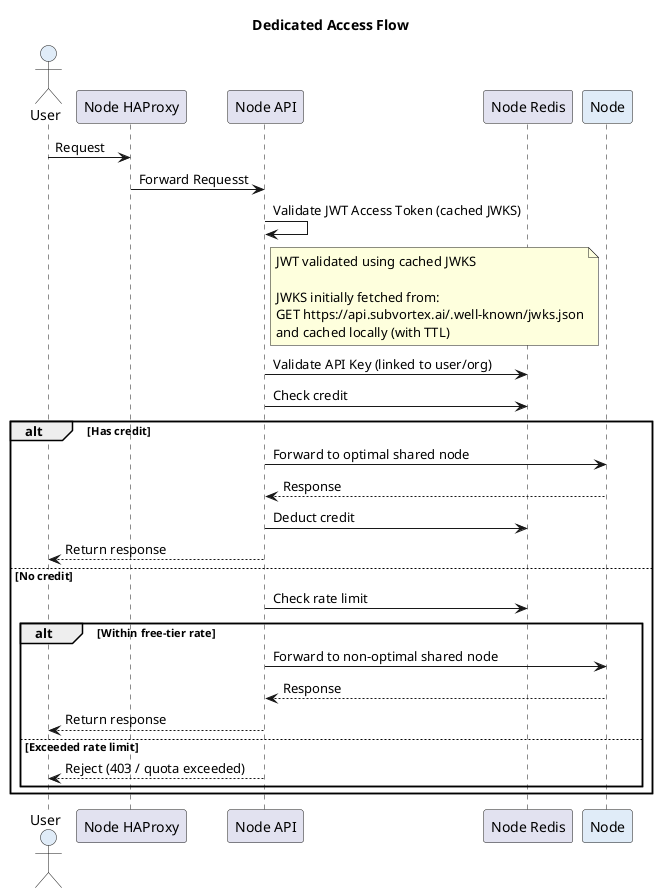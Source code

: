 @startuml
title Dedicated Access Flow

actor "User" as User #E0ECF8
participant "Node HAProxy" as NHAProxy
participant "Node API" as NAPI
participant "Node Redis" as NRedis
participant "Node" as Node #E0ECF8

User -> NHAProxy : Request
NHAProxy -> NAPI : Forward Requesst

NAPI -> NAPI : Validate JWT Access Token (cached JWKS)
note right of NAPI
JWT validated using cached JWKS

JWKS initially fetched from:
GET https://api.subvortex.ai/.well-known/jwks.json
and cached locally (with TTL)
end note

NAPI -> NRedis : Validate API Key (linked to user/org)
NAPI -> NRedis : Check credit

alt Has credit
    NAPI -> Node : Forward to optimal shared node
    Node --> NAPI : Response
    NAPI -> NRedis : Deduct credit
    NAPI --> User : Return response
else No credit
    NAPI -> NRedis : Check rate limit
    alt Within free-tier rate
        NAPI -> Node : Forward to non-optimal shared node
        Node --> NAPI : Response
        NAPI --> User : Return response
    else Exceeded rate limit
        NAPI --> User : Reject (403 / quota exceeded)
    end
end
@enduml
